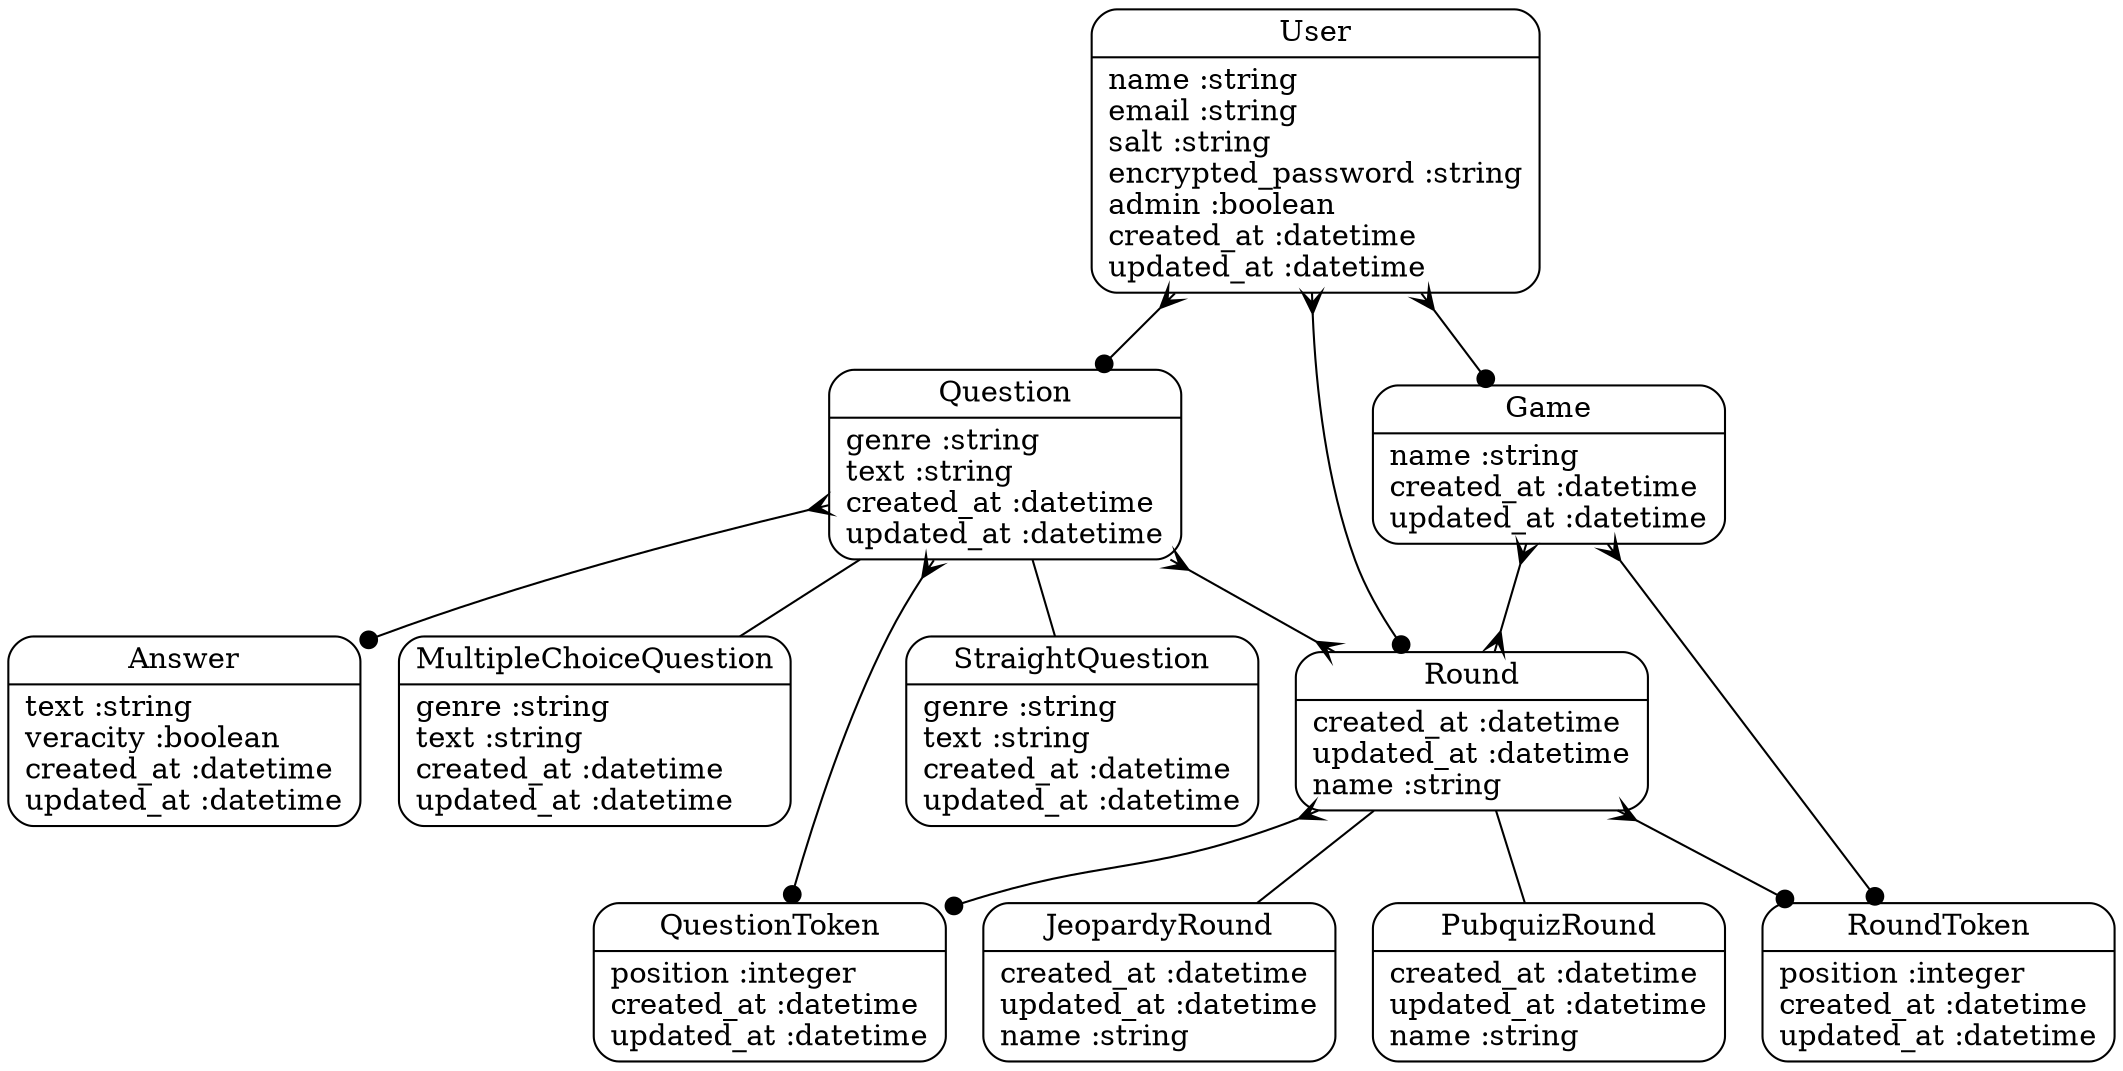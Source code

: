 digraph models_diagram {
	graph[overlap=false, splines=true]
	"Answer" [shape=Mrecord, label="{Answer|text :string\lveracity :boolean\lcreated_at :datetime\lupdated_at :datetime\l}"]
	"Game" [shape=Mrecord, label="{Game|name :string\lcreated_at :datetime\lupdated_at :datetime\l}"]
	"JeopardyRound" [shape=Mrecord, label="{JeopardyRound|created_at :datetime\lupdated_at :datetime\lname :string\l}"]
	"MultipleChoiceQuestion" [shape=Mrecord, label="{MultipleChoiceQuestion|genre :string\ltext :string\lcreated_at :datetime\lupdated_at :datetime\l}"]
	"PubquizRound" [shape=Mrecord, label="{PubquizRound|created_at :datetime\lupdated_at :datetime\lname :string\l}"]
	"Question" [shape=Mrecord, label="{Question|genre :string\ltext :string\lcreated_at :datetime\lupdated_at :datetime\l}"]
	"QuestionToken" [shape=Mrecord, label="{QuestionToken|position :integer\lcreated_at :datetime\lupdated_at :datetime\l}"]
	"Round" [shape=Mrecord, label="{Round|created_at :datetime\lupdated_at :datetime\lname :string\l}"]
	"RoundToken" [shape=Mrecord, label="{RoundToken|position :integer\lcreated_at :datetime\lupdated_at :datetime\l}"]
	"StraightQuestion" [shape=Mrecord, label="{StraightQuestion|genre :string\ltext :string\lcreated_at :datetime\lupdated_at :datetime\l}"]
	"User" [shape=Mrecord, label="{User|name :string\lemail :string\lsalt :string\lencrypted_password :string\ladmin :boolean\lcreated_at :datetime\lupdated_at :datetime\l}"]
	"Game" -> "RoundToken" [arrowtail=crow, arrowhead=dot, dir=both]
	"Game" -> "Round" [arrowtail=crow, arrowhead=crow, dir=both]
	"Round" -> "JeopardyRound" [label="", arrowhead="none", arrowtail="onormal"]
	"Question" -> "MultipleChoiceQuestion" [label="", arrowhead="none", arrowtail="onormal"]
	"Round" -> "PubquizRound" [label="", arrowhead="none", arrowtail="onormal"]
	"Question" -> "Answer" [arrowtail=crow, arrowhead=dot, dir=both]
	"Question" -> "QuestionToken" [arrowtail=crow, arrowhead=dot, dir=both]
	"Question" -> "Round" [arrowtail=crow, arrowhead=crow, dir=both]
	"Round" -> "QuestionToken" [arrowtail=crow, arrowhead=dot, dir=both]
	"Round" -> "RoundToken" [arrowtail=crow, arrowhead=dot, dir=both]
	"Question" -> "StraightQuestion" [label="", arrowhead="none", arrowtail="onormal"]
	"User" -> "Game" [arrowtail=crow, arrowhead=dot, dir=both]
	"User" -> "Round" [arrowtail=crow, arrowhead=dot, dir=both]
	"User" -> "Question" [arrowtail=crow, arrowhead=dot, dir=both]
}
